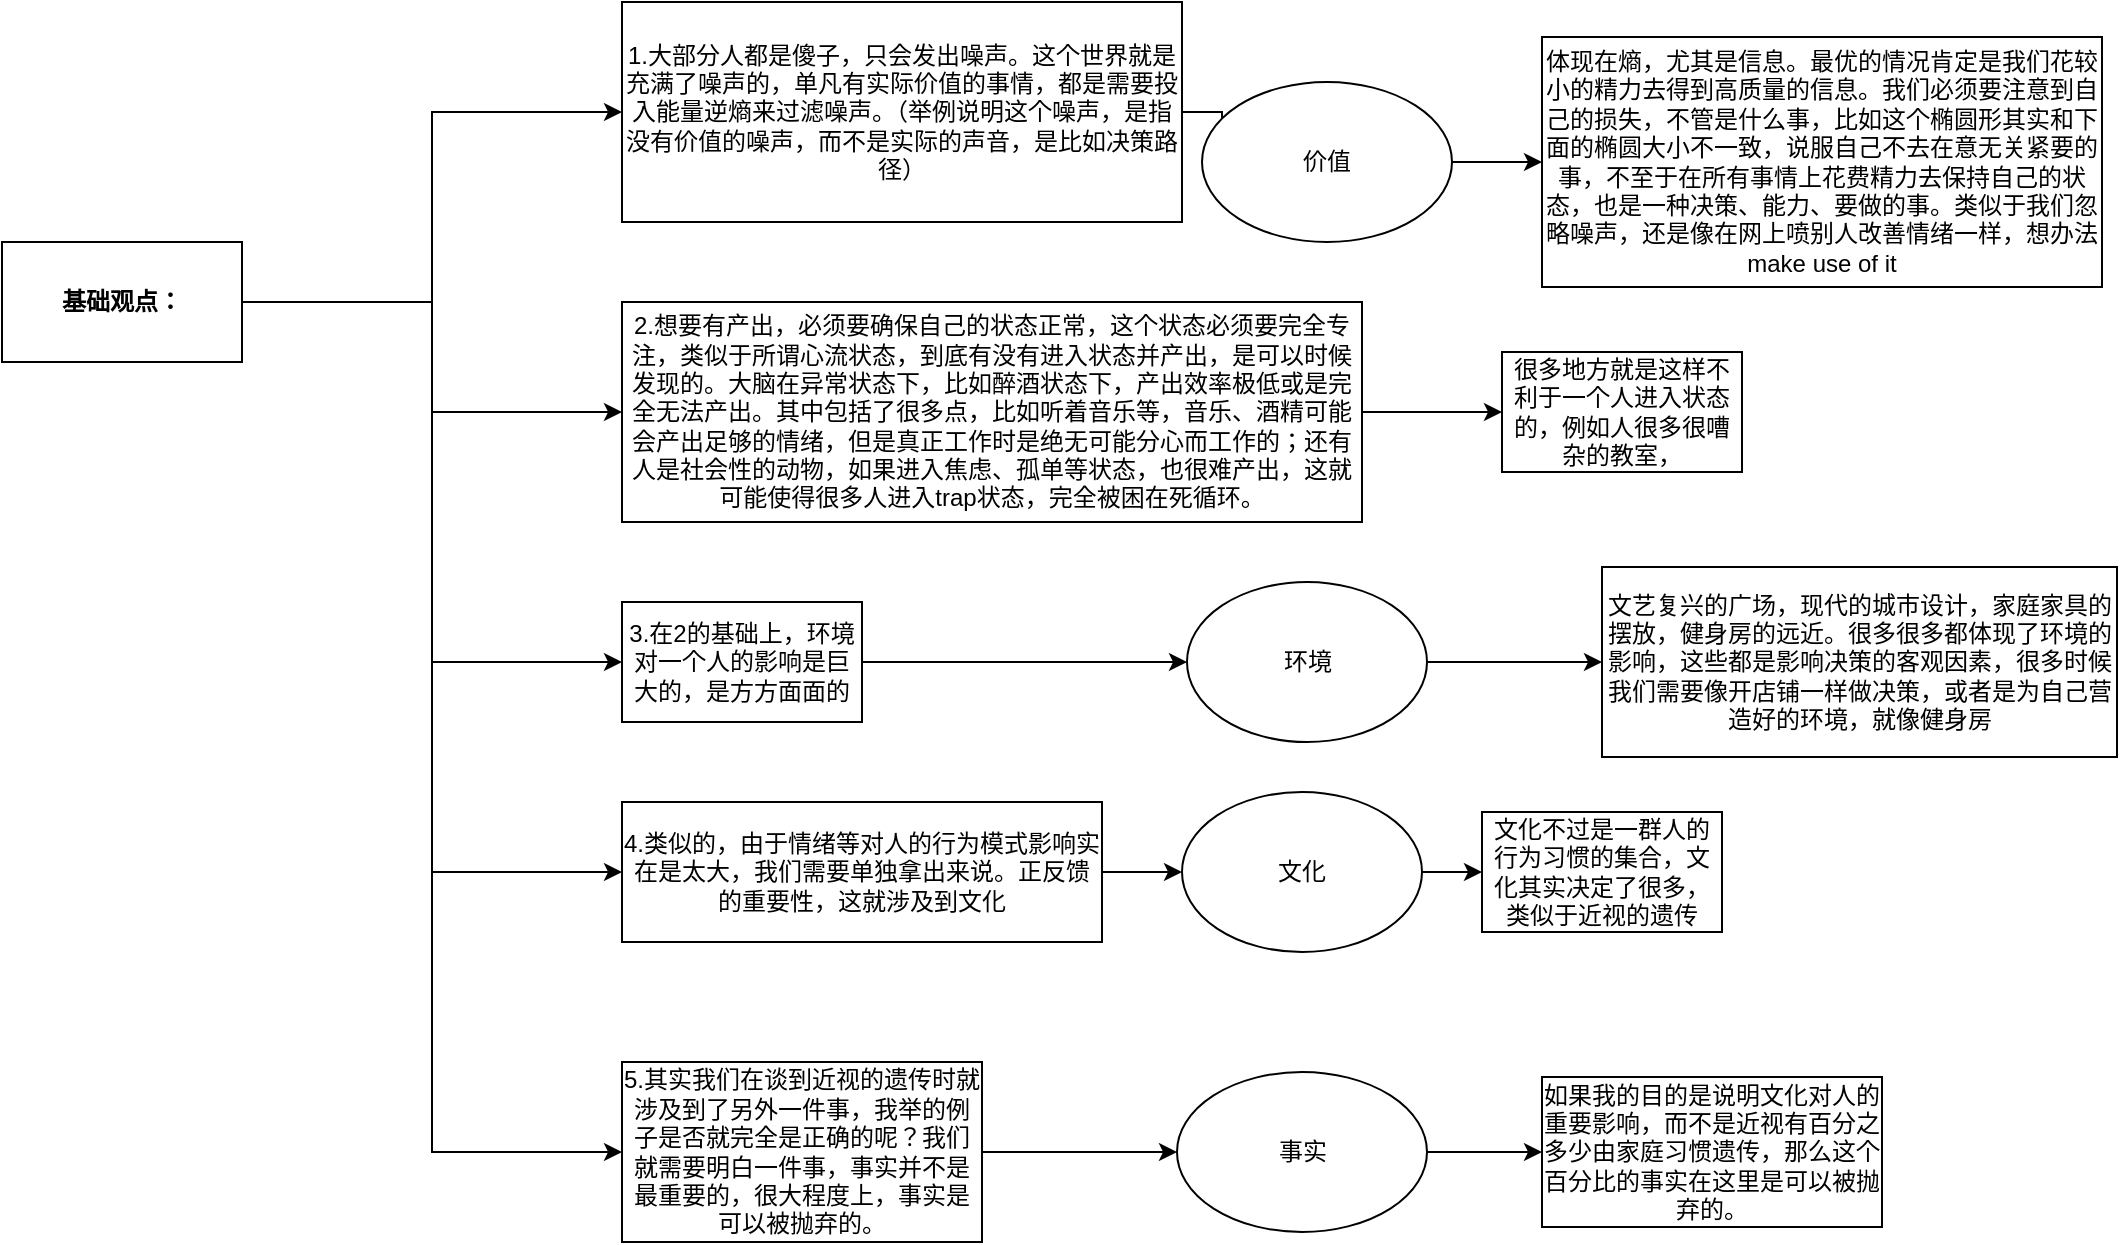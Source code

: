 <mxfile version="28.0.4">
  <diagram name="第 1 页" id="YcRGMQ_0SHcng3cSIZfP">
    <mxGraphModel dx="1183" dy="763" grid="1" gridSize="10" guides="1" tooltips="1" connect="1" arrows="1" fold="1" page="1" pageScale="1" pageWidth="827" pageHeight="1169" math="0" shadow="0">
      <root>
        <mxCell id="0" />
        <mxCell id="1" parent="0" />
        <mxCell id="4lnjzUIy2zLyvLKxupwj-3" value="" style="edgeStyle=orthogonalEdgeStyle;rounded=0;orthogonalLoop=1;jettySize=auto;html=1;entryX=0;entryY=0.5;entryDx=0;entryDy=0;" parent="1" source="4lnjzUIy2zLyvLKxupwj-1" target="4lnjzUIy2zLyvLKxupwj-2" edge="1">
          <mxGeometry relative="1" as="geometry" />
        </mxCell>
        <mxCell id="oZSHkCUPdxqQXdslWINK-2" style="edgeStyle=orthogonalEdgeStyle;rounded=0;orthogonalLoop=1;jettySize=auto;html=1;exitX=1;exitY=0.5;exitDx=0;exitDy=0;" parent="1" source="4lnjzUIy2zLyvLKxupwj-1" target="oZSHkCUPdxqQXdslWINK-1" edge="1">
          <mxGeometry relative="1" as="geometry" />
        </mxCell>
        <mxCell id="aIgStcMQdL6kKD9h4HdD-2" value="" style="edgeStyle=orthogonalEdgeStyle;rounded=0;orthogonalLoop=1;jettySize=auto;html=1;entryX=0;entryY=0.5;entryDx=0;entryDy=0;" edge="1" parent="1" source="4lnjzUIy2zLyvLKxupwj-1" target="aIgStcMQdL6kKD9h4HdD-1">
          <mxGeometry relative="1" as="geometry" />
        </mxCell>
        <mxCell id="aIgStcMQdL6kKD9h4HdD-6" value="" style="edgeStyle=orthogonalEdgeStyle;rounded=0;orthogonalLoop=1;jettySize=auto;html=1;entryX=0;entryY=0.5;entryDx=0;entryDy=0;" edge="1" parent="1" source="4lnjzUIy2zLyvLKxupwj-1" target="aIgStcMQdL6kKD9h4HdD-5">
          <mxGeometry relative="1" as="geometry" />
        </mxCell>
        <mxCell id="aIgStcMQdL6kKD9h4HdD-15" style="edgeStyle=orthogonalEdgeStyle;rounded=0;orthogonalLoop=1;jettySize=auto;html=1;entryX=0;entryY=0.5;entryDx=0;entryDy=0;" edge="1" parent="1" source="4lnjzUIy2zLyvLKxupwj-1" target="aIgStcMQdL6kKD9h4HdD-14">
          <mxGeometry relative="1" as="geometry" />
        </mxCell>
        <mxCell id="4lnjzUIy2zLyvLKxupwj-1" value="&lt;b&gt;基础观点：&lt;/b&gt;" style="rounded=0;whiteSpace=wrap;html=1;" parent="1" vertex="1">
          <mxGeometry x="110" y="320" width="120" height="60" as="geometry" />
        </mxCell>
        <mxCell id="aIgStcMQdL6kKD9h4HdD-25" value="" style="edgeStyle=orthogonalEdgeStyle;rounded=0;orthogonalLoop=1;jettySize=auto;html=1;" edge="1" parent="1" source="4lnjzUIy2zLyvLKxupwj-2" target="aIgStcMQdL6kKD9h4HdD-24">
          <mxGeometry relative="1" as="geometry" />
        </mxCell>
        <mxCell id="4lnjzUIy2zLyvLKxupwj-2" value="1.大部分人都是傻子，只会发出噪声。这个世界就是充满了噪声的，单凡有实际价值的事情，都是需要投入能量逆熵来过滤噪声。（举例说明这个噪声，是指没有价值的噪声，而不是实际的声音，是比如决策路径）" style="whiteSpace=wrap;html=1;rounded=0;" parent="1" vertex="1">
          <mxGeometry x="420" y="200" width="280" height="110" as="geometry" />
        </mxCell>
        <mxCell id="aIgStcMQdL6kKD9h4HdD-4" value="" style="edgeStyle=orthogonalEdgeStyle;rounded=0;orthogonalLoop=1;jettySize=auto;html=1;" edge="1" parent="1" source="oZSHkCUPdxqQXdslWINK-1" target="aIgStcMQdL6kKD9h4HdD-3">
          <mxGeometry relative="1" as="geometry" />
        </mxCell>
        <mxCell id="oZSHkCUPdxqQXdslWINK-1" value="2.想要有产出，必须要确保自己的状态正常，这个状态必须要完全专注，类似于所谓心流状态，到底有没有进入状态并产出，是可以时候发现的。大脑在异常状态下，比如醉酒状态下，产出效率极低或是完全无法产出。其中包括了很多点，比如听着音乐等，音乐、酒精可能会产出足够的情绪，但是真正工作时是绝无可能分心而工作的；还有人是社会性的动物，如果进入焦虑、孤单等状态，也很难产出，这就可能使得很多人进入trap状态，完全被困在死循环。" style="rounded=0;whiteSpace=wrap;html=1;" parent="1" vertex="1">
          <mxGeometry x="420" y="350" width="370" height="110" as="geometry" />
        </mxCell>
        <mxCell id="aIgStcMQdL6kKD9h4HdD-19" value="" style="edgeStyle=orthogonalEdgeStyle;rounded=0;orthogonalLoop=1;jettySize=auto;html=1;" edge="1" parent="1" source="aIgStcMQdL6kKD9h4HdD-1" target="aIgStcMQdL6kKD9h4HdD-18">
          <mxGeometry relative="1" as="geometry" />
        </mxCell>
        <mxCell id="aIgStcMQdL6kKD9h4HdD-1" value="3.在2的基础上，环境对一个人的影响是巨大的，是方方面面的" style="whiteSpace=wrap;html=1;rounded=0;" vertex="1" parent="1">
          <mxGeometry x="420" y="500" width="120" height="60" as="geometry" />
        </mxCell>
        <mxCell id="aIgStcMQdL6kKD9h4HdD-3" value="很多地方就是这样不利于一个人进入状态的，例如人很多很嘈杂的教室，" style="whiteSpace=wrap;html=1;rounded=0;" vertex="1" parent="1">
          <mxGeometry x="860" y="375" width="120" height="60" as="geometry" />
        </mxCell>
        <mxCell id="aIgStcMQdL6kKD9h4HdD-11" value="" style="edgeStyle=orthogonalEdgeStyle;rounded=0;orthogonalLoop=1;jettySize=auto;html=1;" edge="1" parent="1" source="aIgStcMQdL6kKD9h4HdD-5" target="aIgStcMQdL6kKD9h4HdD-9">
          <mxGeometry relative="1" as="geometry" />
        </mxCell>
        <mxCell id="aIgStcMQdL6kKD9h4HdD-5" value="4.类似的，由于情绪等对人的行为模式影响实在是太大，我们需要单独拿出来说。正反馈的重要性，这就涉及到文化" style="whiteSpace=wrap;html=1;rounded=0;" vertex="1" parent="1">
          <mxGeometry x="420" y="600" width="240" height="70" as="geometry" />
        </mxCell>
        <mxCell id="aIgStcMQdL6kKD9h4HdD-13" value="" style="edgeStyle=orthogonalEdgeStyle;rounded=0;orthogonalLoop=1;jettySize=auto;html=1;" edge="1" parent="1" source="aIgStcMQdL6kKD9h4HdD-9" target="aIgStcMQdL6kKD9h4HdD-12">
          <mxGeometry relative="1" as="geometry" />
        </mxCell>
        <mxCell id="aIgStcMQdL6kKD9h4HdD-9" value="文化" style="ellipse;whiteSpace=wrap;html=1;" vertex="1" parent="1">
          <mxGeometry x="700" y="595" width="120" height="80" as="geometry" />
        </mxCell>
        <mxCell id="aIgStcMQdL6kKD9h4HdD-12" value="文化不过是一群人的行为习惯的集合，文化其实决定了很多，类似于近视的遗传" style="whiteSpace=wrap;html=1;" vertex="1" parent="1">
          <mxGeometry x="850" y="605" width="120" height="60" as="geometry" />
        </mxCell>
        <mxCell id="aIgStcMQdL6kKD9h4HdD-17" value="" style="edgeStyle=orthogonalEdgeStyle;rounded=0;orthogonalLoop=1;jettySize=auto;html=1;" edge="1" parent="1" source="aIgStcMQdL6kKD9h4HdD-14" target="aIgStcMQdL6kKD9h4HdD-16">
          <mxGeometry relative="1" as="geometry" />
        </mxCell>
        <mxCell id="aIgStcMQdL6kKD9h4HdD-14" value="5.其实我们在谈到近视的遗传时就涉及到了另外一件事，我举的例子是否就完全是正确的呢？我们就需要明白一件事，事实并不是最重要的，很大程度上，事实是可以被抛弃的。" style="rounded=0;whiteSpace=wrap;html=1;" vertex="1" parent="1">
          <mxGeometry x="420" y="730" width="180" height="90" as="geometry" />
        </mxCell>
        <mxCell id="aIgStcMQdL6kKD9h4HdD-21" value="" style="edgeStyle=orthogonalEdgeStyle;rounded=0;orthogonalLoop=1;jettySize=auto;html=1;" edge="1" parent="1" source="aIgStcMQdL6kKD9h4HdD-16" target="aIgStcMQdL6kKD9h4HdD-20">
          <mxGeometry relative="1" as="geometry" />
        </mxCell>
        <mxCell id="aIgStcMQdL6kKD9h4HdD-16" value="事实" style="ellipse;whiteSpace=wrap;html=1;rounded=0;" vertex="1" parent="1">
          <mxGeometry x="697.5" y="735" width="125" height="80" as="geometry" />
        </mxCell>
        <mxCell id="aIgStcMQdL6kKD9h4HdD-23" value="" style="edgeStyle=orthogonalEdgeStyle;rounded=0;orthogonalLoop=1;jettySize=auto;html=1;" edge="1" parent="1" source="aIgStcMQdL6kKD9h4HdD-18" target="aIgStcMQdL6kKD9h4HdD-22">
          <mxGeometry relative="1" as="geometry" />
        </mxCell>
        <mxCell id="aIgStcMQdL6kKD9h4HdD-18" value="环境" style="ellipse;whiteSpace=wrap;html=1;rounded=0;" vertex="1" parent="1">
          <mxGeometry x="702.5" y="490" width="120" height="80" as="geometry" />
        </mxCell>
        <mxCell id="aIgStcMQdL6kKD9h4HdD-20" value="如果我的目的是说明文化对人的重要影响，而不是近视有百分之多少由家庭习惯遗传，那么这个百分比的事实在这里是可以被抛弃的。" style="whiteSpace=wrap;html=1;rounded=0;" vertex="1" parent="1">
          <mxGeometry x="880" y="737.5" width="170" height="75" as="geometry" />
        </mxCell>
        <mxCell id="aIgStcMQdL6kKD9h4HdD-22" value="文艺复兴的广场，现代的城市设计，家庭家具的摆放，健身房的远近。很多很多都体现了环境的影响，这些都是影响决策的客观因素，很多时候我们需要像开店铺一样做决策，或者是为自己营造好的环境，就像健身房" style="whiteSpace=wrap;html=1;rounded=0;" vertex="1" parent="1">
          <mxGeometry x="910" y="482.5" width="257.5" height="95" as="geometry" />
        </mxCell>
        <mxCell id="aIgStcMQdL6kKD9h4HdD-27" value="" style="edgeStyle=orthogonalEdgeStyle;rounded=0;orthogonalLoop=1;jettySize=auto;html=1;" edge="1" parent="1" source="aIgStcMQdL6kKD9h4HdD-24" target="aIgStcMQdL6kKD9h4HdD-26">
          <mxGeometry relative="1" as="geometry" />
        </mxCell>
        <mxCell id="aIgStcMQdL6kKD9h4HdD-24" value="价值" style="ellipse;whiteSpace=wrap;html=1;rounded=0;" vertex="1" parent="1">
          <mxGeometry x="710" y="240" width="125" height="80" as="geometry" />
        </mxCell>
        <mxCell id="aIgStcMQdL6kKD9h4HdD-26" value="体现在熵，尤其是信息。最优的情况肯定是我们花较小的精力去得到高质量的信息。我们必须要注意到自己的损失，不管是什么事，比如这个椭圆形其实和下面的椭圆大小不一致，说服自己不去在意无关紧要的事，不至于在所有事情上花费精力去保持自己的状态，也是一种决策、能力、要做的事。类似于我们忽略噪声，还是像在网上喷别人改善情绪一样，想办法make use of it" style="whiteSpace=wrap;html=1;rounded=0;" vertex="1" parent="1">
          <mxGeometry x="880" y="217.5" width="280" height="125" as="geometry" />
        </mxCell>
      </root>
    </mxGraphModel>
  </diagram>
</mxfile>
